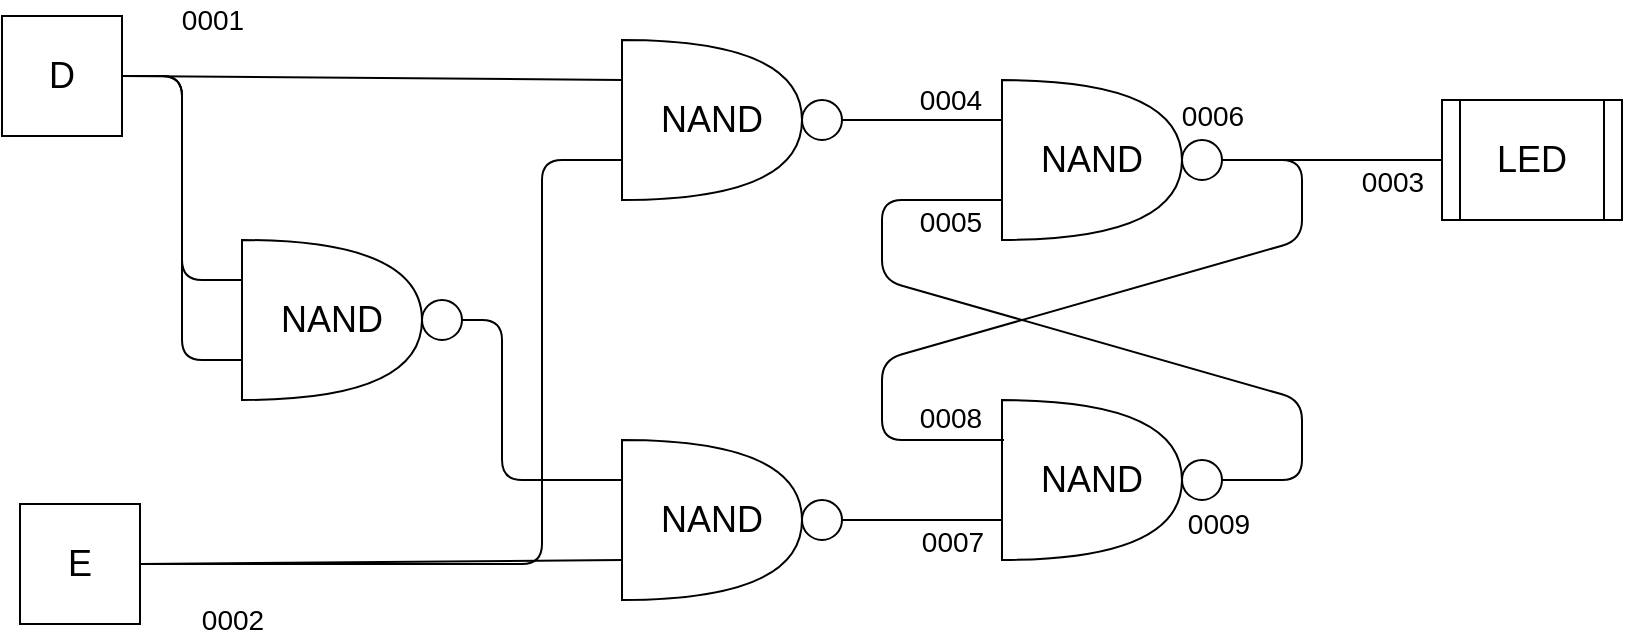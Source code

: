 <mxfile version="14.9.6" type="device"><diagram id="Abg4GTiG7_1-cK8V5b2h" name="ページ1"><mxGraphModel dx="909" dy="522" grid="1" gridSize="10" guides="1" tooltips="1" connect="1" arrows="1" fold="1" page="1" pageScale="1" pageWidth="827" pageHeight="1169" math="0" shadow="0"><root><mxCell id="0"/><mxCell id="1" parent="0"/><mxCell id="W8r8Apw9rVZfVgwdfzkY-9" value="&lt;span style=&quot;font-size: 18px&quot;&gt;D&lt;/span&gt;" style="whiteSpace=wrap;html=1;aspect=fixed;" parent="1" vertex="1"><mxGeometry x="10" y="48" width="60" height="60" as="geometry"/></mxCell><mxCell id="W8r8Apw9rVZfVgwdfzkY-10" value="&lt;font style=&quot;font-size: 18px&quot;&gt;E&lt;/font&gt;" style="whiteSpace=wrap;html=1;aspect=fixed;" parent="1" vertex="1"><mxGeometry x="19" y="292" width="60" height="60" as="geometry"/></mxCell><mxCell id="W8r8Apw9rVZfVgwdfzkY-11" value="&lt;font style=&quot;font-size: 18px&quot;&gt;LED&lt;/font&gt;" style="shape=process;whiteSpace=wrap;html=1;backgroundOutline=1;" parent="1" vertex="1"><mxGeometry x="730" y="90" width="90" height="60" as="geometry"/></mxCell><mxCell id="HebiIMr509RJBNYMSd7E-1" value="" style="group" parent="1" vertex="1" connectable="0"><mxGeometry x="510" y="80" width="110" height="80" as="geometry"/></mxCell><mxCell id="HebiIMr509RJBNYMSd7E-2" value="&lt;font style=&quot;font-size: 18px&quot;&gt;NAND&lt;/font&gt;" style="shape=or;whiteSpace=wrap;html=1;" parent="HebiIMr509RJBNYMSd7E-1" vertex="1"><mxGeometry width="90" height="80" as="geometry"/></mxCell><mxCell id="HebiIMr509RJBNYMSd7E-3" value="" style="ellipse;whiteSpace=wrap;html=1;aspect=fixed;" parent="HebiIMr509RJBNYMSd7E-1" vertex="1"><mxGeometry x="90" y="30" width="20" height="20" as="geometry"/></mxCell><mxCell id="HebiIMr509RJBNYMSd7E-4" value="" style="group" parent="1" vertex="1" connectable="0"><mxGeometry x="510" y="240" width="110" height="80" as="geometry"/></mxCell><mxCell id="HebiIMr509RJBNYMSd7E-5" value="&lt;font style=&quot;font-size: 18px&quot;&gt;NAND&lt;/font&gt;" style="shape=or;whiteSpace=wrap;html=1;" parent="HebiIMr509RJBNYMSd7E-4" vertex="1"><mxGeometry width="90" height="80" as="geometry"/></mxCell><mxCell id="HebiIMr509RJBNYMSd7E-6" value="" style="ellipse;whiteSpace=wrap;html=1;aspect=fixed;" parent="HebiIMr509RJBNYMSd7E-4" vertex="1"><mxGeometry x="90" y="30" width="20" height="20" as="geometry"/></mxCell><mxCell id="HebiIMr509RJBNYMSd7E-18" value="" style="endArrow=none;html=1;entryX=0;entryY=0.5;entryDx=0;entryDy=0;exitX=1;exitY=0.5;exitDx=0;exitDy=0;" parent="1" source="HebiIMr509RJBNYMSd7E-3" target="W8r8Apw9rVZfVgwdfzkY-11" edge="1"><mxGeometry width="50" height="50" relative="1" as="geometry"><mxPoint x="790" y="200" as="sourcePoint"/><mxPoint x="630" y="250" as="targetPoint"/></mxGeometry></mxCell><mxCell id="HebiIMr509RJBNYMSd7E-24" value="&lt;font style=&quot;font-size: 14px&quot;&gt;0004&lt;/font&gt;" style="text;html=1;align=center;verticalAlign=middle;resizable=0;points=[];autosize=1;strokeColor=none;" parent="1" vertex="1"><mxGeometry x="459" y="80" width="50" height="20" as="geometry"/></mxCell><mxCell id="HebiIMr509RJBNYMSd7E-25" value="&lt;font style=&quot;font-size: 14px&quot;&gt;0005&lt;/font&gt;" style="text;html=1;align=center;verticalAlign=middle;resizable=0;points=[];autosize=1;strokeColor=none;" parent="1" vertex="1"><mxGeometry x="459" y="141" width="50" height="20" as="geometry"/></mxCell><mxCell id="HebiIMr509RJBNYMSd7E-26" value="&lt;font style=&quot;font-size: 14px&quot;&gt;0006&lt;/font&gt;" style="text;html=1;align=center;verticalAlign=middle;resizable=0;points=[];autosize=1;strokeColor=none;" parent="1" vertex="1"><mxGeometry x="590" y="88" width="50" height="20" as="geometry"/></mxCell><mxCell id="HebiIMr509RJBNYMSd7E-27" value="&lt;font style=&quot;font-size: 14px&quot;&gt;0007&lt;/font&gt;" style="text;html=1;align=center;verticalAlign=middle;resizable=0;points=[];autosize=1;strokeColor=none;" parent="1" vertex="1"><mxGeometry x="460" y="301" width="50" height="20" as="geometry"/></mxCell><mxCell id="HebiIMr509RJBNYMSd7E-28" value="&lt;font style=&quot;font-size: 14px&quot;&gt;0008&lt;/font&gt;" style="text;html=1;align=center;verticalAlign=middle;resizable=0;points=[];autosize=1;strokeColor=none;" parent="1" vertex="1"><mxGeometry x="459" y="239" width="50" height="20" as="geometry"/></mxCell><mxCell id="HebiIMr509RJBNYMSd7E-29" value="&lt;font style=&quot;font-size: 14px&quot;&gt;0009&lt;/font&gt;" style="text;html=1;align=center;verticalAlign=middle;resizable=0;points=[];autosize=1;strokeColor=none;" parent="1" vertex="1"><mxGeometry x="593" y="292" width="50" height="20" as="geometry"/></mxCell><mxCell id="5MlamFhoSwHAsdBm2o48-5" value="" style="endArrow=none;html=1;entryX=0;entryY=0.75;entryDx=0;entryDy=0;entryPerimeter=0;" parent="1" target="HebiIMr509RJBNYMSd7E-2" edge="1"><mxGeometry width="50" height="50" relative="1" as="geometry"><mxPoint x="620" y="280" as="sourcePoint"/><mxPoint x="580" y="240" as="targetPoint"/><Array as="points"><mxPoint x="660" y="280"/><mxPoint x="660" y="240"/><mxPoint x="450" y="180"/><mxPoint x="450" y="140"/></Array></mxGeometry></mxCell><mxCell id="5MlamFhoSwHAsdBm2o48-7" value="" style="endArrow=none;html=1;entryX=1;entryY=0.5;entryDx=0;entryDy=0;" parent="1" target="HebiIMr509RJBNYMSd7E-3" edge="1"><mxGeometry width="50" height="50" relative="1" as="geometry"><mxPoint x="511" y="260" as="sourcePoint"/><mxPoint x="580" y="240" as="targetPoint"/><Array as="points"><mxPoint x="450" y="260"/><mxPoint x="450" y="220"/><mxPoint x="660" y="160"/><mxPoint x="660" y="120"/></Array></mxGeometry></mxCell><mxCell id="5MlamFhoSwHAsdBm2o48-9" value="&lt;font style=&quot;font-size: 14px&quot;&gt;0001&lt;/font&gt;" style="text;html=1;align=center;verticalAlign=middle;resizable=0;points=[];autosize=1;strokeColor=none;" parent="1" vertex="1"><mxGeometry x="90" y="40" width="50" height="20" as="geometry"/></mxCell><mxCell id="5MlamFhoSwHAsdBm2o48-10" value="&lt;font style=&quot;font-size: 14px&quot;&gt;0002&lt;/font&gt;" style="text;html=1;align=center;verticalAlign=middle;resizable=0;points=[];autosize=1;strokeColor=none;" parent="1" vertex="1"><mxGeometry x="100" y="340" width="50" height="20" as="geometry"/></mxCell><mxCell id="5MlamFhoSwHAsdBm2o48-11" value="&lt;font style=&quot;font-size: 14px&quot;&gt;0003&lt;/font&gt;" style="text;html=1;align=center;verticalAlign=middle;resizable=0;points=[];autosize=1;strokeColor=none;" parent="1" vertex="1"><mxGeometry x="680" y="121" width="50" height="20" as="geometry"/></mxCell><mxCell id="mFtRbcRcniYwuQtXpXUX-1" value="" style="group" vertex="1" connectable="0" parent="1"><mxGeometry x="130" y="160" width="110" height="80" as="geometry"/></mxCell><mxCell id="mFtRbcRcniYwuQtXpXUX-2" value="&lt;font style=&quot;font-size: 18px&quot;&gt;NAND&lt;/font&gt;" style="shape=or;whiteSpace=wrap;html=1;" vertex="1" parent="mFtRbcRcniYwuQtXpXUX-1"><mxGeometry width="90" height="80" as="geometry"/></mxCell><mxCell id="mFtRbcRcniYwuQtXpXUX-3" value="" style="ellipse;whiteSpace=wrap;html=1;aspect=fixed;" vertex="1" parent="mFtRbcRcniYwuQtXpXUX-1"><mxGeometry x="90" y="30" width="20" height="20" as="geometry"/></mxCell><mxCell id="mFtRbcRcniYwuQtXpXUX-4" value="" style="group" vertex="1" connectable="0" parent="1"><mxGeometry x="320" y="60" width="110" height="80" as="geometry"/></mxCell><mxCell id="mFtRbcRcniYwuQtXpXUX-5" value="&lt;font style=&quot;font-size: 18px&quot;&gt;NAND&lt;/font&gt;" style="shape=or;whiteSpace=wrap;html=1;" vertex="1" parent="mFtRbcRcniYwuQtXpXUX-4"><mxGeometry width="90" height="80" as="geometry"/></mxCell><mxCell id="mFtRbcRcniYwuQtXpXUX-6" value="" style="ellipse;whiteSpace=wrap;html=1;aspect=fixed;" vertex="1" parent="mFtRbcRcniYwuQtXpXUX-4"><mxGeometry x="90" y="30" width="20" height="20" as="geometry"/></mxCell><mxCell id="mFtRbcRcniYwuQtXpXUX-8" value="" style="group" vertex="1" connectable="0" parent="1"><mxGeometry x="320" y="260" width="110" height="80" as="geometry"/></mxCell><mxCell id="mFtRbcRcniYwuQtXpXUX-9" value="&lt;font style=&quot;font-size: 18px&quot;&gt;NAND&lt;/font&gt;" style="shape=or;whiteSpace=wrap;html=1;" vertex="1" parent="mFtRbcRcniYwuQtXpXUX-8"><mxGeometry width="90" height="80" as="geometry"/></mxCell><mxCell id="mFtRbcRcniYwuQtXpXUX-10" value="" style="ellipse;whiteSpace=wrap;html=1;aspect=fixed;" vertex="1" parent="mFtRbcRcniYwuQtXpXUX-8"><mxGeometry x="90" y="30" width="20" height="20" as="geometry"/></mxCell><mxCell id="mFtRbcRcniYwuQtXpXUX-11" value="" style="endArrow=none;html=1;exitX=1;exitY=0.5;exitDx=0;exitDy=0;entryX=0;entryY=0.25;entryDx=0;entryDy=0;entryPerimeter=0;" edge="1" parent="1" source="W8r8Apw9rVZfVgwdfzkY-9" target="mFtRbcRcniYwuQtXpXUX-2"><mxGeometry width="50" height="50" relative="1" as="geometry"><mxPoint x="390" y="300" as="sourcePoint"/><mxPoint x="440" y="250" as="targetPoint"/><Array as="points"><mxPoint x="100" y="78"/><mxPoint x="100" y="180"/></Array></mxGeometry></mxCell><mxCell id="mFtRbcRcniYwuQtXpXUX-12" value="" style="endArrow=none;html=1;entryX=0;entryY=0.75;entryDx=0;entryDy=0;entryPerimeter=0;exitX=1;exitY=0.5;exitDx=0;exitDy=0;" edge="1" parent="1" source="W8r8Apw9rVZfVgwdfzkY-9" target="mFtRbcRcniYwuQtXpXUX-2"><mxGeometry width="50" height="50" relative="1" as="geometry"><mxPoint x="70" y="100" as="sourcePoint"/><mxPoint x="150" y="191" as="targetPoint"/><Array as="points"><mxPoint x="100" y="78"/><mxPoint x="100" y="220"/></Array></mxGeometry></mxCell><mxCell id="mFtRbcRcniYwuQtXpXUX-14" value="" style="endArrow=none;html=1;exitX=1;exitY=0.5;exitDx=0;exitDy=0;entryX=0;entryY=0.75;entryDx=0;entryDy=0;entryPerimeter=0;" edge="1" parent="1" source="W8r8Apw9rVZfVgwdfzkY-10" target="mFtRbcRcniYwuQtXpXUX-9"><mxGeometry width="50" height="50" relative="1" as="geometry"><mxPoint x="390" y="300" as="sourcePoint"/><mxPoint x="440" y="250" as="targetPoint"/></mxGeometry></mxCell><mxCell id="mFtRbcRcniYwuQtXpXUX-15" value="" style="endArrow=none;html=1;exitX=1;exitY=0.5;exitDx=0;exitDy=0;entryX=0;entryY=0.75;entryDx=0;entryDy=0;entryPerimeter=0;" edge="1" parent="1" source="W8r8Apw9rVZfVgwdfzkY-10" target="mFtRbcRcniYwuQtXpXUX-5"><mxGeometry width="50" height="50" relative="1" as="geometry"><mxPoint x="80" y="310" as="sourcePoint"/><mxPoint x="310" y="310" as="targetPoint"/><Array as="points"><mxPoint x="280" y="322"/><mxPoint x="280" y="120"/></Array></mxGeometry></mxCell><mxCell id="mFtRbcRcniYwuQtXpXUX-16" value="" style="endArrow=none;html=1;exitX=1;exitY=0.5;exitDx=0;exitDy=0;entryX=0;entryY=0.25;entryDx=0;entryDy=0;entryPerimeter=0;" edge="1" parent="1" source="W8r8Apw9rVZfVgwdfzkY-9" target="mFtRbcRcniYwuQtXpXUX-5"><mxGeometry width="50" height="50" relative="1" as="geometry"><mxPoint x="390" y="300" as="sourcePoint"/><mxPoint x="440" y="250" as="targetPoint"/></mxGeometry></mxCell><mxCell id="mFtRbcRcniYwuQtXpXUX-17" value="" style="endArrow=none;html=1;exitX=1;exitY=0.5;exitDx=0;exitDy=0;entryX=0;entryY=0.25;entryDx=0;entryDy=0;entryPerimeter=0;" edge="1" parent="1" source="mFtRbcRcniYwuQtXpXUX-3" target="mFtRbcRcniYwuQtXpXUX-9"><mxGeometry width="50" height="50" relative="1" as="geometry"><mxPoint x="390" y="300" as="sourcePoint"/><mxPoint x="440" y="250" as="targetPoint"/><Array as="points"><mxPoint x="260" y="200"/><mxPoint x="260" y="280"/></Array></mxGeometry></mxCell><mxCell id="mFtRbcRcniYwuQtXpXUX-18" value="" style="endArrow=none;html=1;entryX=0;entryY=0.75;entryDx=0;entryDy=0;entryPerimeter=0;exitX=1;exitY=0.5;exitDx=0;exitDy=0;" edge="1" parent="1" source="mFtRbcRcniYwuQtXpXUX-10" target="HebiIMr509RJBNYMSd7E-5"><mxGeometry width="50" height="50" relative="1" as="geometry"><mxPoint x="430" y="280" as="sourcePoint"/><mxPoint x="440" y="250" as="targetPoint"/></mxGeometry></mxCell><mxCell id="mFtRbcRcniYwuQtXpXUX-19" value="" style="endArrow=none;html=1;entryX=0;entryY=0.25;entryDx=0;entryDy=0;entryPerimeter=0;exitX=1;exitY=0.5;exitDx=0;exitDy=0;" edge="1" parent="1" source="mFtRbcRcniYwuQtXpXUX-6" target="HebiIMr509RJBNYMSd7E-2"><mxGeometry width="50" height="50" relative="1" as="geometry"><mxPoint x="440" y="290" as="sourcePoint"/><mxPoint x="520" y="290" as="targetPoint"/></mxGeometry></mxCell></root></mxGraphModel></diagram></mxfile>